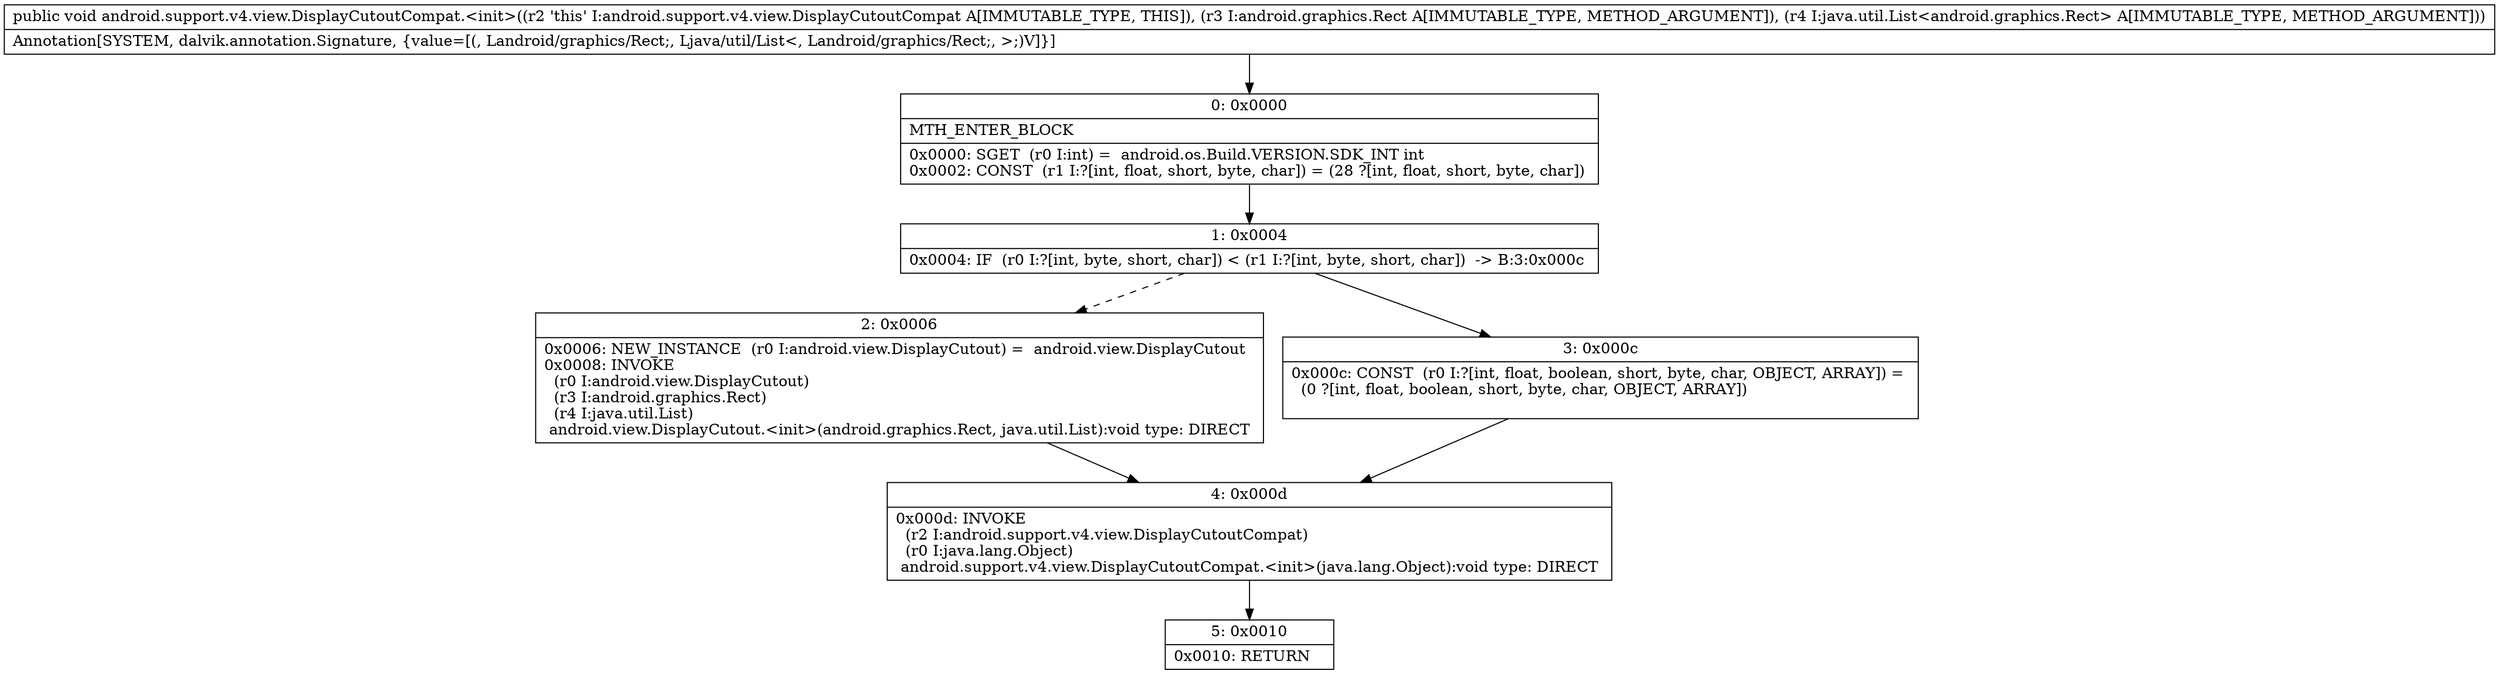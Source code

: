 digraph "CFG forandroid.support.v4.view.DisplayCutoutCompat.\<init\>(Landroid\/graphics\/Rect;Ljava\/util\/List;)V" {
Node_0 [shape=record,label="{0\:\ 0x0000|MTH_ENTER_BLOCK\l|0x0000: SGET  (r0 I:int) =  android.os.Build.VERSION.SDK_INT int \l0x0002: CONST  (r1 I:?[int, float, short, byte, char]) = (28 ?[int, float, short, byte, char]) \l}"];
Node_1 [shape=record,label="{1\:\ 0x0004|0x0004: IF  (r0 I:?[int, byte, short, char]) \< (r1 I:?[int, byte, short, char])  \-\> B:3:0x000c \l}"];
Node_2 [shape=record,label="{2\:\ 0x0006|0x0006: NEW_INSTANCE  (r0 I:android.view.DisplayCutout) =  android.view.DisplayCutout \l0x0008: INVOKE  \l  (r0 I:android.view.DisplayCutout)\l  (r3 I:android.graphics.Rect)\l  (r4 I:java.util.List)\l android.view.DisplayCutout.\<init\>(android.graphics.Rect, java.util.List):void type: DIRECT \l}"];
Node_3 [shape=record,label="{3\:\ 0x000c|0x000c: CONST  (r0 I:?[int, float, boolean, short, byte, char, OBJECT, ARRAY]) = \l  (0 ?[int, float, boolean, short, byte, char, OBJECT, ARRAY])\l \l}"];
Node_4 [shape=record,label="{4\:\ 0x000d|0x000d: INVOKE  \l  (r2 I:android.support.v4.view.DisplayCutoutCompat)\l  (r0 I:java.lang.Object)\l android.support.v4.view.DisplayCutoutCompat.\<init\>(java.lang.Object):void type: DIRECT \l}"];
Node_5 [shape=record,label="{5\:\ 0x0010|0x0010: RETURN   \l}"];
MethodNode[shape=record,label="{public void android.support.v4.view.DisplayCutoutCompat.\<init\>((r2 'this' I:android.support.v4.view.DisplayCutoutCompat A[IMMUTABLE_TYPE, THIS]), (r3 I:android.graphics.Rect A[IMMUTABLE_TYPE, METHOD_ARGUMENT]), (r4 I:java.util.List\<android.graphics.Rect\> A[IMMUTABLE_TYPE, METHOD_ARGUMENT]))  | Annotation[SYSTEM, dalvik.annotation.Signature, \{value=[(, Landroid\/graphics\/Rect;, Ljava\/util\/List\<, Landroid\/graphics\/Rect;, \>;)V]\}]\l}"];
MethodNode -> Node_0;
Node_0 -> Node_1;
Node_1 -> Node_2[style=dashed];
Node_1 -> Node_3;
Node_2 -> Node_4;
Node_3 -> Node_4;
Node_4 -> Node_5;
}

